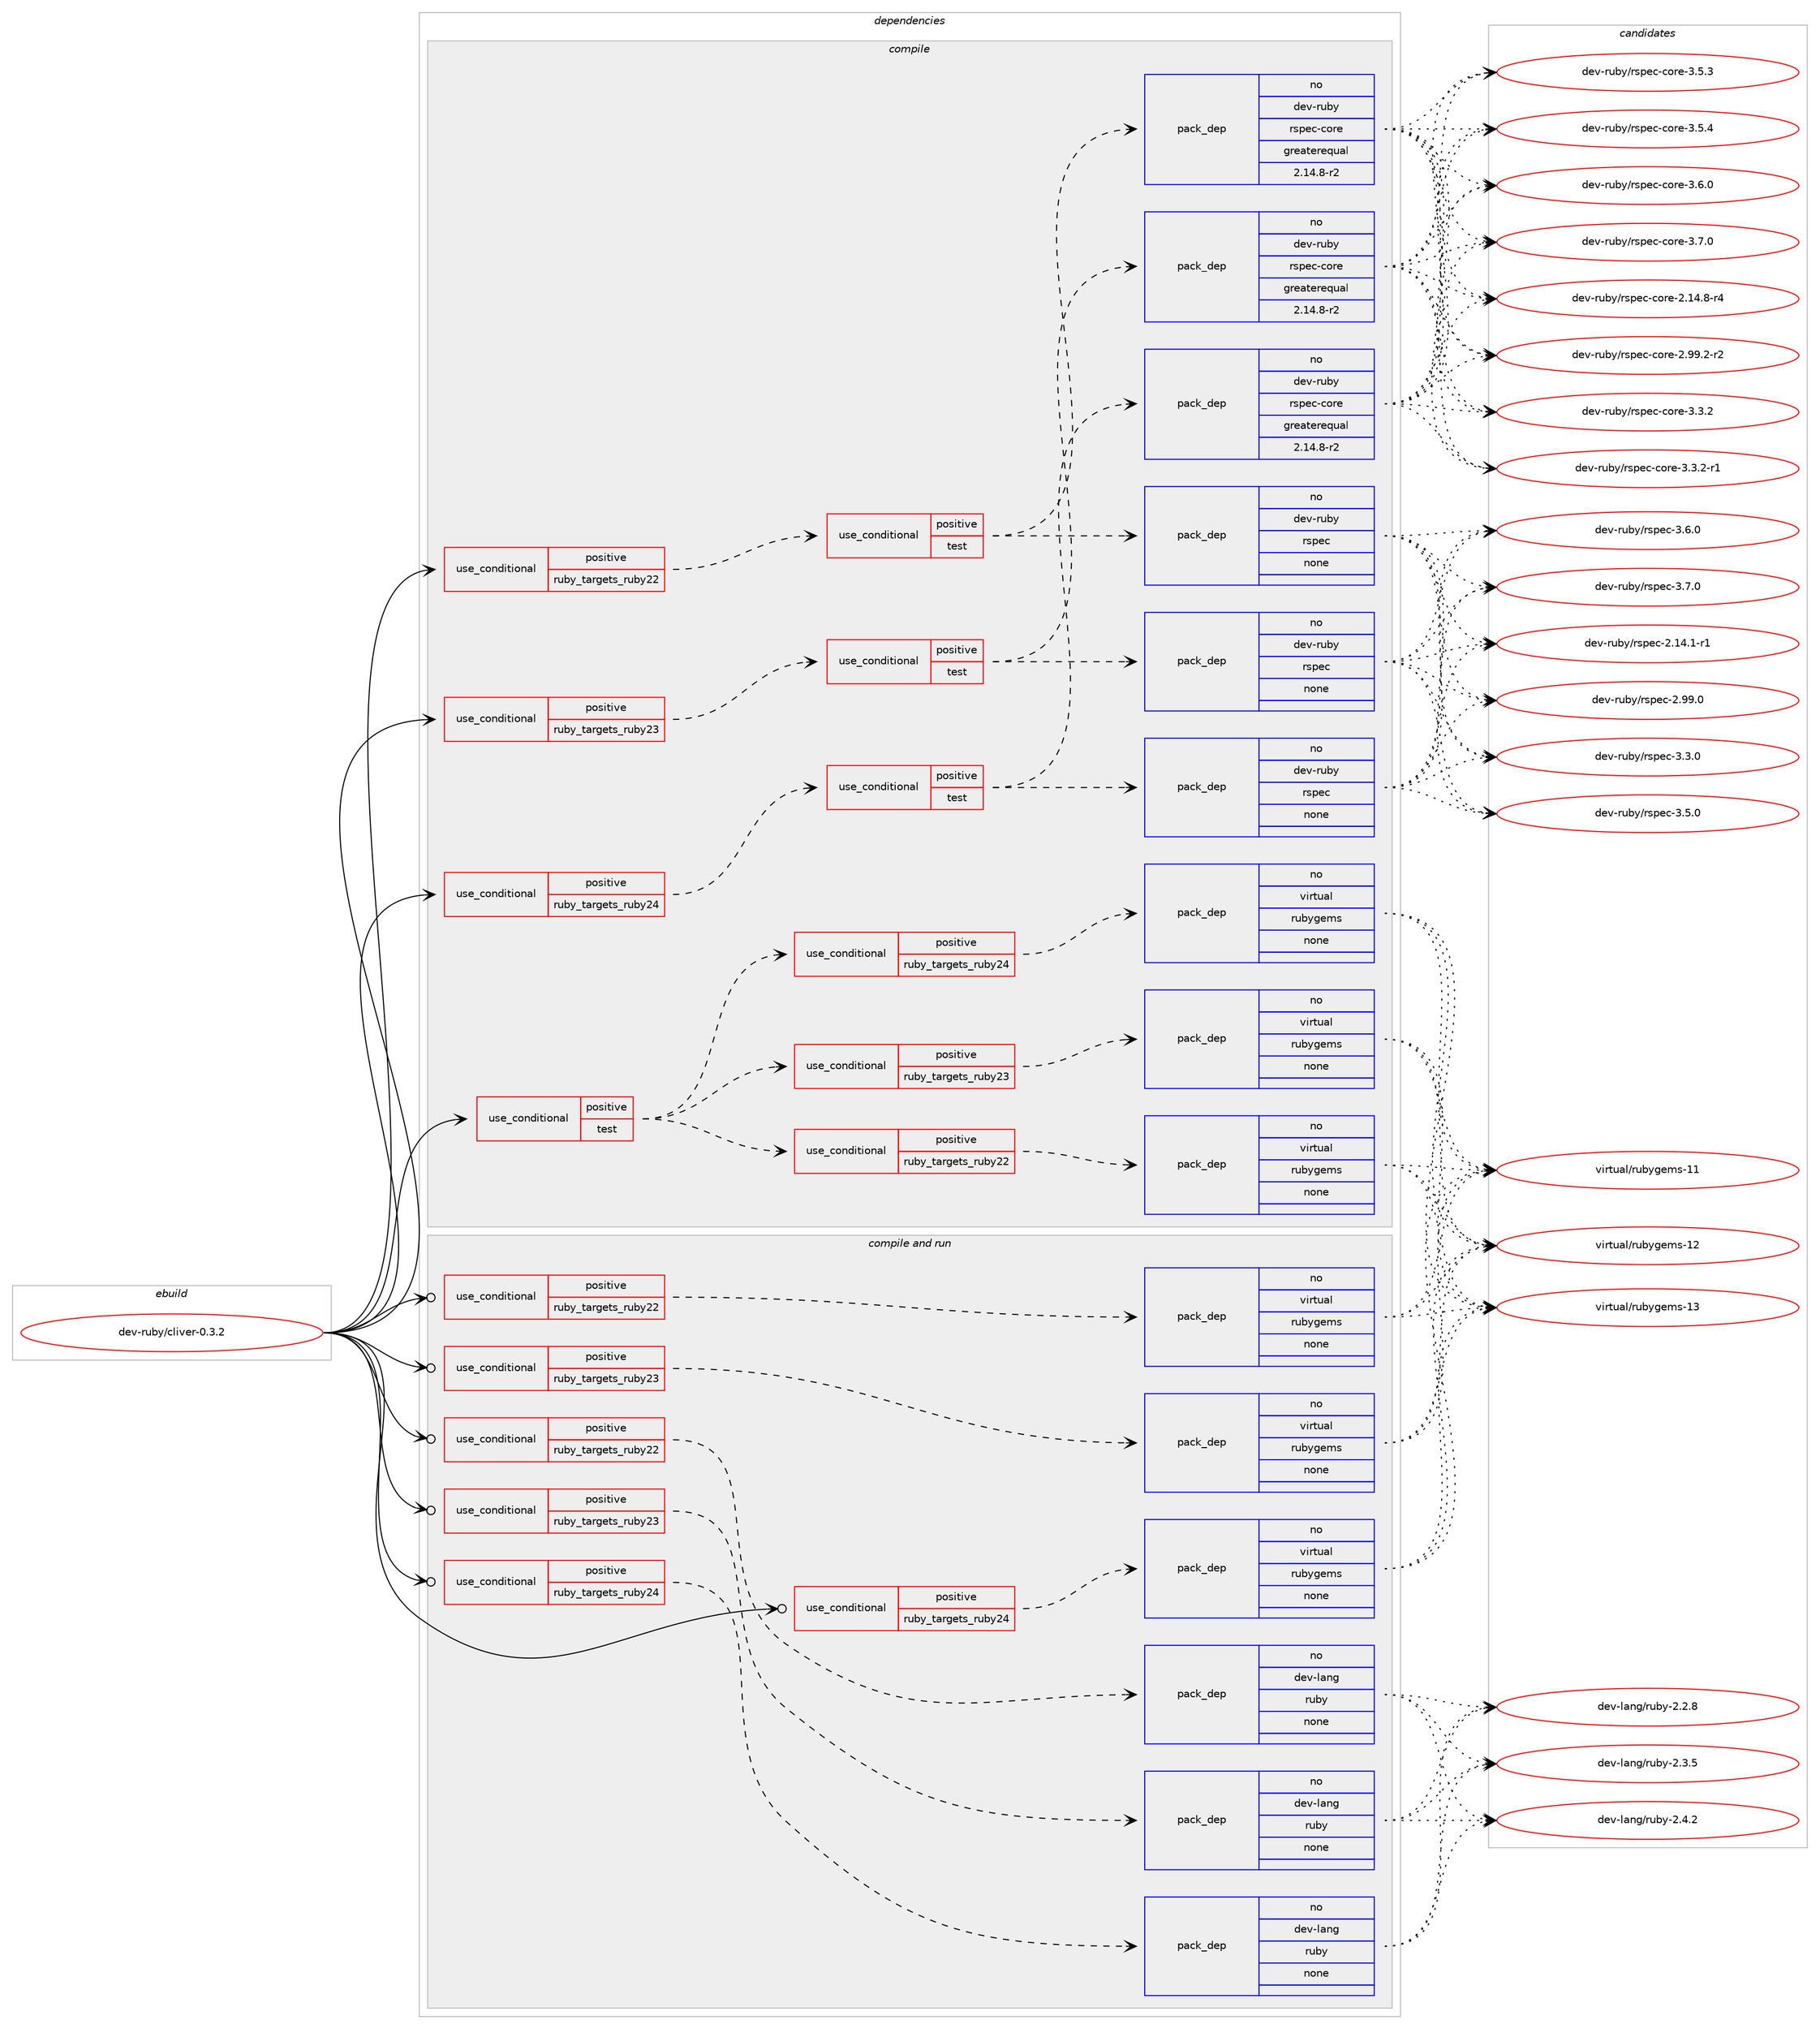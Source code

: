 digraph prolog {

# *************
# Graph options
# *************

newrank=true;
concentrate=true;
compound=true;
graph [rankdir=LR,fontname=Helvetica,fontsize=10,ranksep=1.5];#, ranksep=2.5, nodesep=0.2];
edge  [arrowhead=vee];
node  [fontname=Helvetica,fontsize=10];

# **********
# The ebuild
# **********

subgraph cluster_leftcol {
color=gray;
rank=same;
label=<<i>ebuild</i>>;
id [label="dev-ruby/cliver-0.3.2", color=red, width=4, href="../dev-ruby/cliver-0.3.2.svg"];
}

# ****************
# The dependencies
# ****************

subgraph cluster_midcol {
color=gray;
label=<<i>dependencies</i>>;
subgraph cluster_compile {
fillcolor="#eeeeee";
style=filled;
label=<<i>compile</i>>;
subgraph cond54206 {
dependency233227 [label=<<TABLE BORDER="0" CELLBORDER="1" CELLSPACING="0" CELLPADDING="4"><TR><TD ROWSPAN="3" CELLPADDING="10">use_conditional</TD></TR><TR><TD>positive</TD></TR><TR><TD>ruby_targets_ruby22</TD></TR></TABLE>>, shape=none, color=red];
subgraph cond54207 {
dependency233228 [label=<<TABLE BORDER="0" CELLBORDER="1" CELLSPACING="0" CELLPADDING="4"><TR><TD ROWSPAN="3" CELLPADDING="10">use_conditional</TD></TR><TR><TD>positive</TD></TR><TR><TD>test</TD></TR></TABLE>>, shape=none, color=red];
subgraph pack174947 {
dependency233229 [label=<<TABLE BORDER="0" CELLBORDER="1" CELLSPACING="0" CELLPADDING="4" WIDTH="220"><TR><TD ROWSPAN="6" CELLPADDING="30">pack_dep</TD></TR><TR><TD WIDTH="110">no</TD></TR><TR><TD>dev-ruby</TD></TR><TR><TD>rspec</TD></TR><TR><TD>none</TD></TR><TR><TD></TD></TR></TABLE>>, shape=none, color=blue];
}
dependency233228:e -> dependency233229:w [weight=20,style="dashed",arrowhead="vee"];
subgraph pack174948 {
dependency233230 [label=<<TABLE BORDER="0" CELLBORDER="1" CELLSPACING="0" CELLPADDING="4" WIDTH="220"><TR><TD ROWSPAN="6" CELLPADDING="30">pack_dep</TD></TR><TR><TD WIDTH="110">no</TD></TR><TR><TD>dev-ruby</TD></TR><TR><TD>rspec-core</TD></TR><TR><TD>greaterequal</TD></TR><TR><TD>2.14.8-r2</TD></TR></TABLE>>, shape=none, color=blue];
}
dependency233228:e -> dependency233230:w [weight=20,style="dashed",arrowhead="vee"];
}
dependency233227:e -> dependency233228:w [weight=20,style="dashed",arrowhead="vee"];
}
id:e -> dependency233227:w [weight=20,style="solid",arrowhead="vee"];
subgraph cond54208 {
dependency233231 [label=<<TABLE BORDER="0" CELLBORDER="1" CELLSPACING="0" CELLPADDING="4"><TR><TD ROWSPAN="3" CELLPADDING="10">use_conditional</TD></TR><TR><TD>positive</TD></TR><TR><TD>ruby_targets_ruby23</TD></TR></TABLE>>, shape=none, color=red];
subgraph cond54209 {
dependency233232 [label=<<TABLE BORDER="0" CELLBORDER="1" CELLSPACING="0" CELLPADDING="4"><TR><TD ROWSPAN="3" CELLPADDING="10">use_conditional</TD></TR><TR><TD>positive</TD></TR><TR><TD>test</TD></TR></TABLE>>, shape=none, color=red];
subgraph pack174949 {
dependency233233 [label=<<TABLE BORDER="0" CELLBORDER="1" CELLSPACING="0" CELLPADDING="4" WIDTH="220"><TR><TD ROWSPAN="6" CELLPADDING="30">pack_dep</TD></TR><TR><TD WIDTH="110">no</TD></TR><TR><TD>dev-ruby</TD></TR><TR><TD>rspec</TD></TR><TR><TD>none</TD></TR><TR><TD></TD></TR></TABLE>>, shape=none, color=blue];
}
dependency233232:e -> dependency233233:w [weight=20,style="dashed",arrowhead="vee"];
subgraph pack174950 {
dependency233234 [label=<<TABLE BORDER="0" CELLBORDER="1" CELLSPACING="0" CELLPADDING="4" WIDTH="220"><TR><TD ROWSPAN="6" CELLPADDING="30">pack_dep</TD></TR><TR><TD WIDTH="110">no</TD></TR><TR><TD>dev-ruby</TD></TR><TR><TD>rspec-core</TD></TR><TR><TD>greaterequal</TD></TR><TR><TD>2.14.8-r2</TD></TR></TABLE>>, shape=none, color=blue];
}
dependency233232:e -> dependency233234:w [weight=20,style="dashed",arrowhead="vee"];
}
dependency233231:e -> dependency233232:w [weight=20,style="dashed",arrowhead="vee"];
}
id:e -> dependency233231:w [weight=20,style="solid",arrowhead="vee"];
subgraph cond54210 {
dependency233235 [label=<<TABLE BORDER="0" CELLBORDER="1" CELLSPACING="0" CELLPADDING="4"><TR><TD ROWSPAN="3" CELLPADDING="10">use_conditional</TD></TR><TR><TD>positive</TD></TR><TR><TD>ruby_targets_ruby24</TD></TR></TABLE>>, shape=none, color=red];
subgraph cond54211 {
dependency233236 [label=<<TABLE BORDER="0" CELLBORDER="1" CELLSPACING="0" CELLPADDING="4"><TR><TD ROWSPAN="3" CELLPADDING="10">use_conditional</TD></TR><TR><TD>positive</TD></TR><TR><TD>test</TD></TR></TABLE>>, shape=none, color=red];
subgraph pack174951 {
dependency233237 [label=<<TABLE BORDER="0" CELLBORDER="1" CELLSPACING="0" CELLPADDING="4" WIDTH="220"><TR><TD ROWSPAN="6" CELLPADDING="30">pack_dep</TD></TR><TR><TD WIDTH="110">no</TD></TR><TR><TD>dev-ruby</TD></TR><TR><TD>rspec</TD></TR><TR><TD>none</TD></TR><TR><TD></TD></TR></TABLE>>, shape=none, color=blue];
}
dependency233236:e -> dependency233237:w [weight=20,style="dashed",arrowhead="vee"];
subgraph pack174952 {
dependency233238 [label=<<TABLE BORDER="0" CELLBORDER="1" CELLSPACING="0" CELLPADDING="4" WIDTH="220"><TR><TD ROWSPAN="6" CELLPADDING="30">pack_dep</TD></TR><TR><TD WIDTH="110">no</TD></TR><TR><TD>dev-ruby</TD></TR><TR><TD>rspec-core</TD></TR><TR><TD>greaterequal</TD></TR><TR><TD>2.14.8-r2</TD></TR></TABLE>>, shape=none, color=blue];
}
dependency233236:e -> dependency233238:w [weight=20,style="dashed",arrowhead="vee"];
}
dependency233235:e -> dependency233236:w [weight=20,style="dashed",arrowhead="vee"];
}
id:e -> dependency233235:w [weight=20,style="solid",arrowhead="vee"];
subgraph cond54212 {
dependency233239 [label=<<TABLE BORDER="0" CELLBORDER="1" CELLSPACING="0" CELLPADDING="4"><TR><TD ROWSPAN="3" CELLPADDING="10">use_conditional</TD></TR><TR><TD>positive</TD></TR><TR><TD>test</TD></TR></TABLE>>, shape=none, color=red];
subgraph cond54213 {
dependency233240 [label=<<TABLE BORDER="0" CELLBORDER="1" CELLSPACING="0" CELLPADDING="4"><TR><TD ROWSPAN="3" CELLPADDING="10">use_conditional</TD></TR><TR><TD>positive</TD></TR><TR><TD>ruby_targets_ruby22</TD></TR></TABLE>>, shape=none, color=red];
subgraph pack174953 {
dependency233241 [label=<<TABLE BORDER="0" CELLBORDER="1" CELLSPACING="0" CELLPADDING="4" WIDTH="220"><TR><TD ROWSPAN="6" CELLPADDING="30">pack_dep</TD></TR><TR><TD WIDTH="110">no</TD></TR><TR><TD>virtual</TD></TR><TR><TD>rubygems</TD></TR><TR><TD>none</TD></TR><TR><TD></TD></TR></TABLE>>, shape=none, color=blue];
}
dependency233240:e -> dependency233241:w [weight=20,style="dashed",arrowhead="vee"];
}
dependency233239:e -> dependency233240:w [weight=20,style="dashed",arrowhead="vee"];
subgraph cond54214 {
dependency233242 [label=<<TABLE BORDER="0" CELLBORDER="1" CELLSPACING="0" CELLPADDING="4"><TR><TD ROWSPAN="3" CELLPADDING="10">use_conditional</TD></TR><TR><TD>positive</TD></TR><TR><TD>ruby_targets_ruby23</TD></TR></TABLE>>, shape=none, color=red];
subgraph pack174954 {
dependency233243 [label=<<TABLE BORDER="0" CELLBORDER="1" CELLSPACING="0" CELLPADDING="4" WIDTH="220"><TR><TD ROWSPAN="6" CELLPADDING="30">pack_dep</TD></TR><TR><TD WIDTH="110">no</TD></TR><TR><TD>virtual</TD></TR><TR><TD>rubygems</TD></TR><TR><TD>none</TD></TR><TR><TD></TD></TR></TABLE>>, shape=none, color=blue];
}
dependency233242:e -> dependency233243:w [weight=20,style="dashed",arrowhead="vee"];
}
dependency233239:e -> dependency233242:w [weight=20,style="dashed",arrowhead="vee"];
subgraph cond54215 {
dependency233244 [label=<<TABLE BORDER="0" CELLBORDER="1" CELLSPACING="0" CELLPADDING="4"><TR><TD ROWSPAN="3" CELLPADDING="10">use_conditional</TD></TR><TR><TD>positive</TD></TR><TR><TD>ruby_targets_ruby24</TD></TR></TABLE>>, shape=none, color=red];
subgraph pack174955 {
dependency233245 [label=<<TABLE BORDER="0" CELLBORDER="1" CELLSPACING="0" CELLPADDING="4" WIDTH="220"><TR><TD ROWSPAN="6" CELLPADDING="30">pack_dep</TD></TR><TR><TD WIDTH="110">no</TD></TR><TR><TD>virtual</TD></TR><TR><TD>rubygems</TD></TR><TR><TD>none</TD></TR><TR><TD></TD></TR></TABLE>>, shape=none, color=blue];
}
dependency233244:e -> dependency233245:w [weight=20,style="dashed",arrowhead="vee"];
}
dependency233239:e -> dependency233244:w [weight=20,style="dashed",arrowhead="vee"];
}
id:e -> dependency233239:w [weight=20,style="solid",arrowhead="vee"];
}
subgraph cluster_compileandrun {
fillcolor="#eeeeee";
style=filled;
label=<<i>compile and run</i>>;
subgraph cond54216 {
dependency233246 [label=<<TABLE BORDER="0" CELLBORDER="1" CELLSPACING="0" CELLPADDING="4"><TR><TD ROWSPAN="3" CELLPADDING="10">use_conditional</TD></TR><TR><TD>positive</TD></TR><TR><TD>ruby_targets_ruby22</TD></TR></TABLE>>, shape=none, color=red];
subgraph pack174956 {
dependency233247 [label=<<TABLE BORDER="0" CELLBORDER="1" CELLSPACING="0" CELLPADDING="4" WIDTH="220"><TR><TD ROWSPAN="6" CELLPADDING="30">pack_dep</TD></TR><TR><TD WIDTH="110">no</TD></TR><TR><TD>dev-lang</TD></TR><TR><TD>ruby</TD></TR><TR><TD>none</TD></TR><TR><TD></TD></TR></TABLE>>, shape=none, color=blue];
}
dependency233246:e -> dependency233247:w [weight=20,style="dashed",arrowhead="vee"];
}
id:e -> dependency233246:w [weight=20,style="solid",arrowhead="odotvee"];
subgraph cond54217 {
dependency233248 [label=<<TABLE BORDER="0" CELLBORDER="1" CELLSPACING="0" CELLPADDING="4"><TR><TD ROWSPAN="3" CELLPADDING="10">use_conditional</TD></TR><TR><TD>positive</TD></TR><TR><TD>ruby_targets_ruby22</TD></TR></TABLE>>, shape=none, color=red];
subgraph pack174957 {
dependency233249 [label=<<TABLE BORDER="0" CELLBORDER="1" CELLSPACING="0" CELLPADDING="4" WIDTH="220"><TR><TD ROWSPAN="6" CELLPADDING="30">pack_dep</TD></TR><TR><TD WIDTH="110">no</TD></TR><TR><TD>virtual</TD></TR><TR><TD>rubygems</TD></TR><TR><TD>none</TD></TR><TR><TD></TD></TR></TABLE>>, shape=none, color=blue];
}
dependency233248:e -> dependency233249:w [weight=20,style="dashed",arrowhead="vee"];
}
id:e -> dependency233248:w [weight=20,style="solid",arrowhead="odotvee"];
subgraph cond54218 {
dependency233250 [label=<<TABLE BORDER="0" CELLBORDER="1" CELLSPACING="0" CELLPADDING="4"><TR><TD ROWSPAN="3" CELLPADDING="10">use_conditional</TD></TR><TR><TD>positive</TD></TR><TR><TD>ruby_targets_ruby23</TD></TR></TABLE>>, shape=none, color=red];
subgraph pack174958 {
dependency233251 [label=<<TABLE BORDER="0" CELLBORDER="1" CELLSPACING="0" CELLPADDING="4" WIDTH="220"><TR><TD ROWSPAN="6" CELLPADDING="30">pack_dep</TD></TR><TR><TD WIDTH="110">no</TD></TR><TR><TD>dev-lang</TD></TR><TR><TD>ruby</TD></TR><TR><TD>none</TD></TR><TR><TD></TD></TR></TABLE>>, shape=none, color=blue];
}
dependency233250:e -> dependency233251:w [weight=20,style="dashed",arrowhead="vee"];
}
id:e -> dependency233250:w [weight=20,style="solid",arrowhead="odotvee"];
subgraph cond54219 {
dependency233252 [label=<<TABLE BORDER="0" CELLBORDER="1" CELLSPACING="0" CELLPADDING="4"><TR><TD ROWSPAN="3" CELLPADDING="10">use_conditional</TD></TR><TR><TD>positive</TD></TR><TR><TD>ruby_targets_ruby23</TD></TR></TABLE>>, shape=none, color=red];
subgraph pack174959 {
dependency233253 [label=<<TABLE BORDER="0" CELLBORDER="1" CELLSPACING="0" CELLPADDING="4" WIDTH="220"><TR><TD ROWSPAN="6" CELLPADDING="30">pack_dep</TD></TR><TR><TD WIDTH="110">no</TD></TR><TR><TD>virtual</TD></TR><TR><TD>rubygems</TD></TR><TR><TD>none</TD></TR><TR><TD></TD></TR></TABLE>>, shape=none, color=blue];
}
dependency233252:e -> dependency233253:w [weight=20,style="dashed",arrowhead="vee"];
}
id:e -> dependency233252:w [weight=20,style="solid",arrowhead="odotvee"];
subgraph cond54220 {
dependency233254 [label=<<TABLE BORDER="0" CELLBORDER="1" CELLSPACING="0" CELLPADDING="4"><TR><TD ROWSPAN="3" CELLPADDING="10">use_conditional</TD></TR><TR><TD>positive</TD></TR><TR><TD>ruby_targets_ruby24</TD></TR></TABLE>>, shape=none, color=red];
subgraph pack174960 {
dependency233255 [label=<<TABLE BORDER="0" CELLBORDER="1" CELLSPACING="0" CELLPADDING="4" WIDTH="220"><TR><TD ROWSPAN="6" CELLPADDING="30">pack_dep</TD></TR><TR><TD WIDTH="110">no</TD></TR><TR><TD>dev-lang</TD></TR><TR><TD>ruby</TD></TR><TR><TD>none</TD></TR><TR><TD></TD></TR></TABLE>>, shape=none, color=blue];
}
dependency233254:e -> dependency233255:w [weight=20,style="dashed",arrowhead="vee"];
}
id:e -> dependency233254:w [weight=20,style="solid",arrowhead="odotvee"];
subgraph cond54221 {
dependency233256 [label=<<TABLE BORDER="0" CELLBORDER="1" CELLSPACING="0" CELLPADDING="4"><TR><TD ROWSPAN="3" CELLPADDING="10">use_conditional</TD></TR><TR><TD>positive</TD></TR><TR><TD>ruby_targets_ruby24</TD></TR></TABLE>>, shape=none, color=red];
subgraph pack174961 {
dependency233257 [label=<<TABLE BORDER="0" CELLBORDER="1" CELLSPACING="0" CELLPADDING="4" WIDTH="220"><TR><TD ROWSPAN="6" CELLPADDING="30">pack_dep</TD></TR><TR><TD WIDTH="110">no</TD></TR><TR><TD>virtual</TD></TR><TR><TD>rubygems</TD></TR><TR><TD>none</TD></TR><TR><TD></TD></TR></TABLE>>, shape=none, color=blue];
}
dependency233256:e -> dependency233257:w [weight=20,style="dashed",arrowhead="vee"];
}
id:e -> dependency233256:w [weight=20,style="solid",arrowhead="odotvee"];
}
subgraph cluster_run {
fillcolor="#eeeeee";
style=filled;
label=<<i>run</i>>;
}
}

# **************
# The candidates
# **************

subgraph cluster_choices {
rank=same;
color=gray;
label=<<i>candidates</i>>;

subgraph choice174947 {
color=black;
nodesep=1;
choice10010111845114117981214711411511210199455046495246494511449 [label="dev-ruby/rspec-2.14.1-r1", color=red, width=4,href="../dev-ruby/rspec-2.14.1-r1.svg"];
choice1001011184511411798121471141151121019945504657574648 [label="dev-ruby/rspec-2.99.0", color=red, width=4,href="../dev-ruby/rspec-2.99.0.svg"];
choice10010111845114117981214711411511210199455146514648 [label="dev-ruby/rspec-3.3.0", color=red, width=4,href="../dev-ruby/rspec-3.3.0.svg"];
choice10010111845114117981214711411511210199455146534648 [label="dev-ruby/rspec-3.5.0", color=red, width=4,href="../dev-ruby/rspec-3.5.0.svg"];
choice10010111845114117981214711411511210199455146544648 [label="dev-ruby/rspec-3.6.0", color=red, width=4,href="../dev-ruby/rspec-3.6.0.svg"];
choice10010111845114117981214711411511210199455146554648 [label="dev-ruby/rspec-3.7.0", color=red, width=4,href="../dev-ruby/rspec-3.7.0.svg"];
dependency233229:e -> choice10010111845114117981214711411511210199455046495246494511449:w [style=dotted,weight="100"];
dependency233229:e -> choice1001011184511411798121471141151121019945504657574648:w [style=dotted,weight="100"];
dependency233229:e -> choice10010111845114117981214711411511210199455146514648:w [style=dotted,weight="100"];
dependency233229:e -> choice10010111845114117981214711411511210199455146534648:w [style=dotted,weight="100"];
dependency233229:e -> choice10010111845114117981214711411511210199455146544648:w [style=dotted,weight="100"];
dependency233229:e -> choice10010111845114117981214711411511210199455146554648:w [style=dotted,weight="100"];
}
subgraph choice174948 {
color=black;
nodesep=1;
choice100101118451141179812147114115112101994599111114101455046495246564511452 [label="dev-ruby/rspec-core-2.14.8-r4", color=red, width=4,href="../dev-ruby/rspec-core-2.14.8-r4.svg"];
choice100101118451141179812147114115112101994599111114101455046575746504511450 [label="dev-ruby/rspec-core-2.99.2-r2", color=red, width=4,href="../dev-ruby/rspec-core-2.99.2-r2.svg"];
choice100101118451141179812147114115112101994599111114101455146514650 [label="dev-ruby/rspec-core-3.3.2", color=red, width=4,href="../dev-ruby/rspec-core-3.3.2.svg"];
choice1001011184511411798121471141151121019945991111141014551465146504511449 [label="dev-ruby/rspec-core-3.3.2-r1", color=red, width=4,href="../dev-ruby/rspec-core-3.3.2-r1.svg"];
choice100101118451141179812147114115112101994599111114101455146534651 [label="dev-ruby/rspec-core-3.5.3", color=red, width=4,href="../dev-ruby/rspec-core-3.5.3.svg"];
choice100101118451141179812147114115112101994599111114101455146534652 [label="dev-ruby/rspec-core-3.5.4", color=red, width=4,href="../dev-ruby/rspec-core-3.5.4.svg"];
choice100101118451141179812147114115112101994599111114101455146544648 [label="dev-ruby/rspec-core-3.6.0", color=red, width=4,href="../dev-ruby/rspec-core-3.6.0.svg"];
choice100101118451141179812147114115112101994599111114101455146554648 [label="dev-ruby/rspec-core-3.7.0", color=red, width=4,href="../dev-ruby/rspec-core-3.7.0.svg"];
dependency233230:e -> choice100101118451141179812147114115112101994599111114101455046495246564511452:w [style=dotted,weight="100"];
dependency233230:e -> choice100101118451141179812147114115112101994599111114101455046575746504511450:w [style=dotted,weight="100"];
dependency233230:e -> choice100101118451141179812147114115112101994599111114101455146514650:w [style=dotted,weight="100"];
dependency233230:e -> choice1001011184511411798121471141151121019945991111141014551465146504511449:w [style=dotted,weight="100"];
dependency233230:e -> choice100101118451141179812147114115112101994599111114101455146534651:w [style=dotted,weight="100"];
dependency233230:e -> choice100101118451141179812147114115112101994599111114101455146534652:w [style=dotted,weight="100"];
dependency233230:e -> choice100101118451141179812147114115112101994599111114101455146544648:w [style=dotted,weight="100"];
dependency233230:e -> choice100101118451141179812147114115112101994599111114101455146554648:w [style=dotted,weight="100"];
}
subgraph choice174949 {
color=black;
nodesep=1;
choice10010111845114117981214711411511210199455046495246494511449 [label="dev-ruby/rspec-2.14.1-r1", color=red, width=4,href="../dev-ruby/rspec-2.14.1-r1.svg"];
choice1001011184511411798121471141151121019945504657574648 [label="dev-ruby/rspec-2.99.0", color=red, width=4,href="../dev-ruby/rspec-2.99.0.svg"];
choice10010111845114117981214711411511210199455146514648 [label="dev-ruby/rspec-3.3.0", color=red, width=4,href="../dev-ruby/rspec-3.3.0.svg"];
choice10010111845114117981214711411511210199455146534648 [label="dev-ruby/rspec-3.5.0", color=red, width=4,href="../dev-ruby/rspec-3.5.0.svg"];
choice10010111845114117981214711411511210199455146544648 [label="dev-ruby/rspec-3.6.0", color=red, width=4,href="../dev-ruby/rspec-3.6.0.svg"];
choice10010111845114117981214711411511210199455146554648 [label="dev-ruby/rspec-3.7.0", color=red, width=4,href="../dev-ruby/rspec-3.7.0.svg"];
dependency233233:e -> choice10010111845114117981214711411511210199455046495246494511449:w [style=dotted,weight="100"];
dependency233233:e -> choice1001011184511411798121471141151121019945504657574648:w [style=dotted,weight="100"];
dependency233233:e -> choice10010111845114117981214711411511210199455146514648:w [style=dotted,weight="100"];
dependency233233:e -> choice10010111845114117981214711411511210199455146534648:w [style=dotted,weight="100"];
dependency233233:e -> choice10010111845114117981214711411511210199455146544648:w [style=dotted,weight="100"];
dependency233233:e -> choice10010111845114117981214711411511210199455146554648:w [style=dotted,weight="100"];
}
subgraph choice174950 {
color=black;
nodesep=1;
choice100101118451141179812147114115112101994599111114101455046495246564511452 [label="dev-ruby/rspec-core-2.14.8-r4", color=red, width=4,href="../dev-ruby/rspec-core-2.14.8-r4.svg"];
choice100101118451141179812147114115112101994599111114101455046575746504511450 [label="dev-ruby/rspec-core-2.99.2-r2", color=red, width=4,href="../dev-ruby/rspec-core-2.99.2-r2.svg"];
choice100101118451141179812147114115112101994599111114101455146514650 [label="dev-ruby/rspec-core-3.3.2", color=red, width=4,href="../dev-ruby/rspec-core-3.3.2.svg"];
choice1001011184511411798121471141151121019945991111141014551465146504511449 [label="dev-ruby/rspec-core-3.3.2-r1", color=red, width=4,href="../dev-ruby/rspec-core-3.3.2-r1.svg"];
choice100101118451141179812147114115112101994599111114101455146534651 [label="dev-ruby/rspec-core-3.5.3", color=red, width=4,href="../dev-ruby/rspec-core-3.5.3.svg"];
choice100101118451141179812147114115112101994599111114101455146534652 [label="dev-ruby/rspec-core-3.5.4", color=red, width=4,href="../dev-ruby/rspec-core-3.5.4.svg"];
choice100101118451141179812147114115112101994599111114101455146544648 [label="dev-ruby/rspec-core-3.6.0", color=red, width=4,href="../dev-ruby/rspec-core-3.6.0.svg"];
choice100101118451141179812147114115112101994599111114101455146554648 [label="dev-ruby/rspec-core-3.7.0", color=red, width=4,href="../dev-ruby/rspec-core-3.7.0.svg"];
dependency233234:e -> choice100101118451141179812147114115112101994599111114101455046495246564511452:w [style=dotted,weight="100"];
dependency233234:e -> choice100101118451141179812147114115112101994599111114101455046575746504511450:w [style=dotted,weight="100"];
dependency233234:e -> choice100101118451141179812147114115112101994599111114101455146514650:w [style=dotted,weight="100"];
dependency233234:e -> choice1001011184511411798121471141151121019945991111141014551465146504511449:w [style=dotted,weight="100"];
dependency233234:e -> choice100101118451141179812147114115112101994599111114101455146534651:w [style=dotted,weight="100"];
dependency233234:e -> choice100101118451141179812147114115112101994599111114101455146534652:w [style=dotted,weight="100"];
dependency233234:e -> choice100101118451141179812147114115112101994599111114101455146544648:w [style=dotted,weight="100"];
dependency233234:e -> choice100101118451141179812147114115112101994599111114101455146554648:w [style=dotted,weight="100"];
}
subgraph choice174951 {
color=black;
nodesep=1;
choice10010111845114117981214711411511210199455046495246494511449 [label="dev-ruby/rspec-2.14.1-r1", color=red, width=4,href="../dev-ruby/rspec-2.14.1-r1.svg"];
choice1001011184511411798121471141151121019945504657574648 [label="dev-ruby/rspec-2.99.0", color=red, width=4,href="../dev-ruby/rspec-2.99.0.svg"];
choice10010111845114117981214711411511210199455146514648 [label="dev-ruby/rspec-3.3.0", color=red, width=4,href="../dev-ruby/rspec-3.3.0.svg"];
choice10010111845114117981214711411511210199455146534648 [label="dev-ruby/rspec-3.5.0", color=red, width=4,href="../dev-ruby/rspec-3.5.0.svg"];
choice10010111845114117981214711411511210199455146544648 [label="dev-ruby/rspec-3.6.0", color=red, width=4,href="../dev-ruby/rspec-3.6.0.svg"];
choice10010111845114117981214711411511210199455146554648 [label="dev-ruby/rspec-3.7.0", color=red, width=4,href="../dev-ruby/rspec-3.7.0.svg"];
dependency233237:e -> choice10010111845114117981214711411511210199455046495246494511449:w [style=dotted,weight="100"];
dependency233237:e -> choice1001011184511411798121471141151121019945504657574648:w [style=dotted,weight="100"];
dependency233237:e -> choice10010111845114117981214711411511210199455146514648:w [style=dotted,weight="100"];
dependency233237:e -> choice10010111845114117981214711411511210199455146534648:w [style=dotted,weight="100"];
dependency233237:e -> choice10010111845114117981214711411511210199455146544648:w [style=dotted,weight="100"];
dependency233237:e -> choice10010111845114117981214711411511210199455146554648:w [style=dotted,weight="100"];
}
subgraph choice174952 {
color=black;
nodesep=1;
choice100101118451141179812147114115112101994599111114101455046495246564511452 [label="dev-ruby/rspec-core-2.14.8-r4", color=red, width=4,href="../dev-ruby/rspec-core-2.14.8-r4.svg"];
choice100101118451141179812147114115112101994599111114101455046575746504511450 [label="dev-ruby/rspec-core-2.99.2-r2", color=red, width=4,href="../dev-ruby/rspec-core-2.99.2-r2.svg"];
choice100101118451141179812147114115112101994599111114101455146514650 [label="dev-ruby/rspec-core-3.3.2", color=red, width=4,href="../dev-ruby/rspec-core-3.3.2.svg"];
choice1001011184511411798121471141151121019945991111141014551465146504511449 [label="dev-ruby/rspec-core-3.3.2-r1", color=red, width=4,href="../dev-ruby/rspec-core-3.3.2-r1.svg"];
choice100101118451141179812147114115112101994599111114101455146534651 [label="dev-ruby/rspec-core-3.5.3", color=red, width=4,href="../dev-ruby/rspec-core-3.5.3.svg"];
choice100101118451141179812147114115112101994599111114101455146534652 [label="dev-ruby/rspec-core-3.5.4", color=red, width=4,href="../dev-ruby/rspec-core-3.5.4.svg"];
choice100101118451141179812147114115112101994599111114101455146544648 [label="dev-ruby/rspec-core-3.6.0", color=red, width=4,href="../dev-ruby/rspec-core-3.6.0.svg"];
choice100101118451141179812147114115112101994599111114101455146554648 [label="dev-ruby/rspec-core-3.7.0", color=red, width=4,href="../dev-ruby/rspec-core-3.7.0.svg"];
dependency233238:e -> choice100101118451141179812147114115112101994599111114101455046495246564511452:w [style=dotted,weight="100"];
dependency233238:e -> choice100101118451141179812147114115112101994599111114101455046575746504511450:w [style=dotted,weight="100"];
dependency233238:e -> choice100101118451141179812147114115112101994599111114101455146514650:w [style=dotted,weight="100"];
dependency233238:e -> choice1001011184511411798121471141151121019945991111141014551465146504511449:w [style=dotted,weight="100"];
dependency233238:e -> choice100101118451141179812147114115112101994599111114101455146534651:w [style=dotted,weight="100"];
dependency233238:e -> choice100101118451141179812147114115112101994599111114101455146534652:w [style=dotted,weight="100"];
dependency233238:e -> choice100101118451141179812147114115112101994599111114101455146544648:w [style=dotted,weight="100"];
dependency233238:e -> choice100101118451141179812147114115112101994599111114101455146554648:w [style=dotted,weight="100"];
}
subgraph choice174953 {
color=black;
nodesep=1;
choice118105114116117971084711411798121103101109115454949 [label="virtual/rubygems-11", color=red, width=4,href="../virtual/rubygems-11.svg"];
choice118105114116117971084711411798121103101109115454950 [label="virtual/rubygems-12", color=red, width=4,href="../virtual/rubygems-12.svg"];
choice118105114116117971084711411798121103101109115454951 [label="virtual/rubygems-13", color=red, width=4,href="../virtual/rubygems-13.svg"];
dependency233241:e -> choice118105114116117971084711411798121103101109115454949:w [style=dotted,weight="100"];
dependency233241:e -> choice118105114116117971084711411798121103101109115454950:w [style=dotted,weight="100"];
dependency233241:e -> choice118105114116117971084711411798121103101109115454951:w [style=dotted,weight="100"];
}
subgraph choice174954 {
color=black;
nodesep=1;
choice118105114116117971084711411798121103101109115454949 [label="virtual/rubygems-11", color=red, width=4,href="../virtual/rubygems-11.svg"];
choice118105114116117971084711411798121103101109115454950 [label="virtual/rubygems-12", color=red, width=4,href="../virtual/rubygems-12.svg"];
choice118105114116117971084711411798121103101109115454951 [label="virtual/rubygems-13", color=red, width=4,href="../virtual/rubygems-13.svg"];
dependency233243:e -> choice118105114116117971084711411798121103101109115454949:w [style=dotted,weight="100"];
dependency233243:e -> choice118105114116117971084711411798121103101109115454950:w [style=dotted,weight="100"];
dependency233243:e -> choice118105114116117971084711411798121103101109115454951:w [style=dotted,weight="100"];
}
subgraph choice174955 {
color=black;
nodesep=1;
choice118105114116117971084711411798121103101109115454949 [label="virtual/rubygems-11", color=red, width=4,href="../virtual/rubygems-11.svg"];
choice118105114116117971084711411798121103101109115454950 [label="virtual/rubygems-12", color=red, width=4,href="../virtual/rubygems-12.svg"];
choice118105114116117971084711411798121103101109115454951 [label="virtual/rubygems-13", color=red, width=4,href="../virtual/rubygems-13.svg"];
dependency233245:e -> choice118105114116117971084711411798121103101109115454949:w [style=dotted,weight="100"];
dependency233245:e -> choice118105114116117971084711411798121103101109115454950:w [style=dotted,weight="100"];
dependency233245:e -> choice118105114116117971084711411798121103101109115454951:w [style=dotted,weight="100"];
}
subgraph choice174956 {
color=black;
nodesep=1;
choice10010111845108971101034711411798121455046504656 [label="dev-lang/ruby-2.2.8", color=red, width=4,href="../dev-lang/ruby-2.2.8.svg"];
choice10010111845108971101034711411798121455046514653 [label="dev-lang/ruby-2.3.5", color=red, width=4,href="../dev-lang/ruby-2.3.5.svg"];
choice10010111845108971101034711411798121455046524650 [label="dev-lang/ruby-2.4.2", color=red, width=4,href="../dev-lang/ruby-2.4.2.svg"];
dependency233247:e -> choice10010111845108971101034711411798121455046504656:w [style=dotted,weight="100"];
dependency233247:e -> choice10010111845108971101034711411798121455046514653:w [style=dotted,weight="100"];
dependency233247:e -> choice10010111845108971101034711411798121455046524650:w [style=dotted,weight="100"];
}
subgraph choice174957 {
color=black;
nodesep=1;
choice118105114116117971084711411798121103101109115454949 [label="virtual/rubygems-11", color=red, width=4,href="../virtual/rubygems-11.svg"];
choice118105114116117971084711411798121103101109115454950 [label="virtual/rubygems-12", color=red, width=4,href="../virtual/rubygems-12.svg"];
choice118105114116117971084711411798121103101109115454951 [label="virtual/rubygems-13", color=red, width=4,href="../virtual/rubygems-13.svg"];
dependency233249:e -> choice118105114116117971084711411798121103101109115454949:w [style=dotted,weight="100"];
dependency233249:e -> choice118105114116117971084711411798121103101109115454950:w [style=dotted,weight="100"];
dependency233249:e -> choice118105114116117971084711411798121103101109115454951:w [style=dotted,weight="100"];
}
subgraph choice174958 {
color=black;
nodesep=1;
choice10010111845108971101034711411798121455046504656 [label="dev-lang/ruby-2.2.8", color=red, width=4,href="../dev-lang/ruby-2.2.8.svg"];
choice10010111845108971101034711411798121455046514653 [label="dev-lang/ruby-2.3.5", color=red, width=4,href="../dev-lang/ruby-2.3.5.svg"];
choice10010111845108971101034711411798121455046524650 [label="dev-lang/ruby-2.4.2", color=red, width=4,href="../dev-lang/ruby-2.4.2.svg"];
dependency233251:e -> choice10010111845108971101034711411798121455046504656:w [style=dotted,weight="100"];
dependency233251:e -> choice10010111845108971101034711411798121455046514653:w [style=dotted,weight="100"];
dependency233251:e -> choice10010111845108971101034711411798121455046524650:w [style=dotted,weight="100"];
}
subgraph choice174959 {
color=black;
nodesep=1;
choice118105114116117971084711411798121103101109115454949 [label="virtual/rubygems-11", color=red, width=4,href="../virtual/rubygems-11.svg"];
choice118105114116117971084711411798121103101109115454950 [label="virtual/rubygems-12", color=red, width=4,href="../virtual/rubygems-12.svg"];
choice118105114116117971084711411798121103101109115454951 [label="virtual/rubygems-13", color=red, width=4,href="../virtual/rubygems-13.svg"];
dependency233253:e -> choice118105114116117971084711411798121103101109115454949:w [style=dotted,weight="100"];
dependency233253:e -> choice118105114116117971084711411798121103101109115454950:w [style=dotted,weight="100"];
dependency233253:e -> choice118105114116117971084711411798121103101109115454951:w [style=dotted,weight="100"];
}
subgraph choice174960 {
color=black;
nodesep=1;
choice10010111845108971101034711411798121455046504656 [label="dev-lang/ruby-2.2.8", color=red, width=4,href="../dev-lang/ruby-2.2.8.svg"];
choice10010111845108971101034711411798121455046514653 [label="dev-lang/ruby-2.3.5", color=red, width=4,href="../dev-lang/ruby-2.3.5.svg"];
choice10010111845108971101034711411798121455046524650 [label="dev-lang/ruby-2.4.2", color=red, width=4,href="../dev-lang/ruby-2.4.2.svg"];
dependency233255:e -> choice10010111845108971101034711411798121455046504656:w [style=dotted,weight="100"];
dependency233255:e -> choice10010111845108971101034711411798121455046514653:w [style=dotted,weight="100"];
dependency233255:e -> choice10010111845108971101034711411798121455046524650:w [style=dotted,weight="100"];
}
subgraph choice174961 {
color=black;
nodesep=1;
choice118105114116117971084711411798121103101109115454949 [label="virtual/rubygems-11", color=red, width=4,href="../virtual/rubygems-11.svg"];
choice118105114116117971084711411798121103101109115454950 [label="virtual/rubygems-12", color=red, width=4,href="../virtual/rubygems-12.svg"];
choice118105114116117971084711411798121103101109115454951 [label="virtual/rubygems-13", color=red, width=4,href="../virtual/rubygems-13.svg"];
dependency233257:e -> choice118105114116117971084711411798121103101109115454949:w [style=dotted,weight="100"];
dependency233257:e -> choice118105114116117971084711411798121103101109115454950:w [style=dotted,weight="100"];
dependency233257:e -> choice118105114116117971084711411798121103101109115454951:w [style=dotted,weight="100"];
}
}

}
